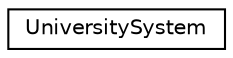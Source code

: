 digraph "Graphical Class Hierarchy"
{
 // LATEX_PDF_SIZE
  edge [fontname="Helvetica",fontsize="10",labelfontname="Helvetica",labelfontsize="10"];
  node [fontname="Helvetica",fontsize="10",shape=record];
  rankdir="LR";
  Node0 [label="UniversitySystem",height=0.2,width=0.4,color="black", fillcolor="white", style="filled",URL="$classUniversitySystem.html",tooltip="Lớp quản lý hệ thống sinh viên."];
}
